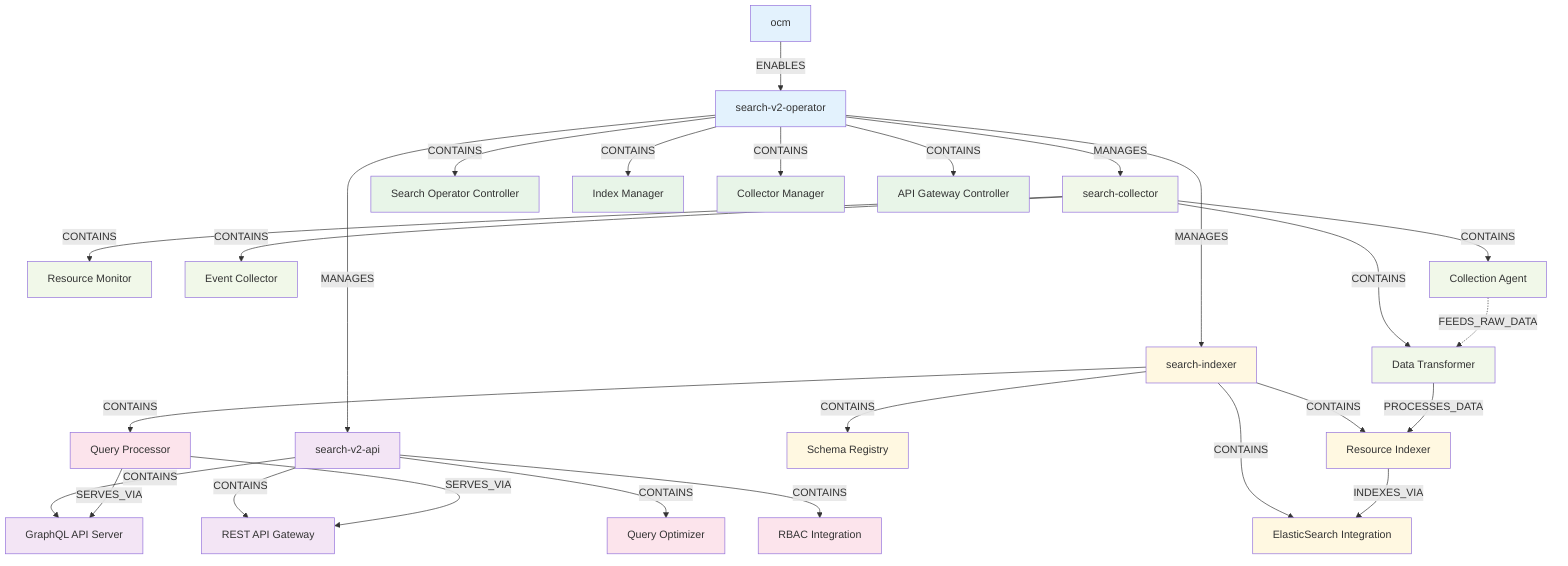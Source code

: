 graph TB
    %% RHACM Search & Discovery - Enhanced Internal Architecture
    
    %% Foundation Components
    OCM[ocm]
    
    %% Search Infrastructure (Real Components)
    SEARCH_V2_OPERATOR[search-v2-operator]
    SEARCH_V2_API[search-v2-api]
    SEARCH_INDEXER[search-indexer]
    SEARCH_COLLECTOR[search-collector]
    
    %% Search V2 Operator Internal Components
    SEARCH_OPERATOR_CTRL[Search Operator Controller]
    INDEX_MANAGER[Index Manager]
    COLLECTOR_MANAGER[Collector Manager]
    API_GATEWAY_CTRL[API Gateway Controller]
    
    %% Search Indexer Internal Components
    RESOURCE_INDEXER[Resource Indexer]
    SCHEMA_REGISTRY[Schema Registry]
    ELASTICSEARCH_INTEGRATION[ElasticSearch Integration]
    QUERY_PROCESSOR[Query Processor]
    
    %% Search Collector Internal Components
    RESOURCE_MONITOR[Resource Monitor]
    EVENT_COLLECTOR[Event Collector]
    DATA_TRANSFORMER[Data Transformer]
    COLLECTION_AGENT[Collection Agent]
    
    %% Search API Internal Components
    GRAPHQL_API_SERVER[GraphQL API Server]
    REST_API_GATEWAY[REST API Gateway]
    QUERY_OPTIMIZER[Query Optimizer]
    RBAC_INTEGRATION[RBAC Integration]
    
    %% OCM Connection (Search as addon/operator enabled by OCM)
    OCM -->|ENABLES| SEARCH_V2_OPERATOR
    
    %% Search V2 Operator Internal Architecture
    SEARCH_V2_OPERATOR -->|CONTAINS| SEARCH_OPERATOR_CTRL
    SEARCH_V2_OPERATOR -->|CONTAINS| INDEX_MANAGER
    SEARCH_V2_OPERATOR -->|CONTAINS| COLLECTOR_MANAGER
    SEARCH_V2_OPERATOR -->|CONTAINS| API_GATEWAY_CTRL
    
    %% Search Infrastructure Management
    SEARCH_V2_OPERATOR -->|MANAGES| SEARCH_V2_API
    SEARCH_V2_OPERATOR -->|MANAGES| SEARCH_INDEXER
    SEARCH_V2_OPERATOR -->|MANAGES| SEARCH_COLLECTOR
    
    %% Search Indexer Internal Architecture
    SEARCH_INDEXER -->|CONTAINS| RESOURCE_INDEXER
    SEARCH_INDEXER -->|CONTAINS| SCHEMA_REGISTRY
    SEARCH_INDEXER -->|CONTAINS| ELASTICSEARCH_INTEGRATION
    SEARCH_INDEXER -->|CONTAINS| QUERY_PROCESSOR
    
    %% Search Collector Internal Architecture
    SEARCH_COLLECTOR -->|CONTAINS| RESOURCE_MONITOR
    SEARCH_COLLECTOR -->|CONTAINS| EVENT_COLLECTOR
    SEARCH_COLLECTOR -->|CONTAINS| DATA_TRANSFORMER
    SEARCH_COLLECTOR -->|CONTAINS| COLLECTION_AGENT
    
    %% Search API Internal Architecture
    SEARCH_V2_API -->|CONTAINS| GRAPHQL_API_SERVER
    SEARCH_V2_API -->|CONTAINS| REST_API_GATEWAY
    SEARCH_V2_API -->|CONTAINS| QUERY_OPTIMIZER
    SEARCH_V2_API -->|CONTAINS| RBAC_INTEGRATION
    
    %% Data Flow with Internal Components
    COLLECTION_AGENT -.->|FEEDS_RAW_DATA| DATA_TRANSFORMER
    DATA_TRANSFORMER -->|PROCESSES_DATA| RESOURCE_INDEXER
    RESOURCE_INDEXER -->|INDEXES_VIA| ELASTICSEARCH_INTEGRATION
    QUERY_PROCESSOR -->|SERVES_VIA| GRAPHQL_API_SERVER
    QUERY_PROCESSOR -->|SERVES_VIA| REST_API_GATEWAY
    
    %% Cross-cluster data collection (conceptual spoke clusters)
    %% Note: Actual spoke cluster resources are managed through foundation
    
    %% Styling
    classDef operator fill:#e3f2fd
    classDef collection fill:#f1f8e9
    classDef index fill:#fff8e1
    classDef query fill:#fce4ec
    classDef api fill:#f3e5f5
    classDef spoke fill:#e8eaf6
    classDef resources fill:#e0f2f1
    classDef security fill:#fff3e0
    classDef analytics fill:#fafafa
    classDef sync fill:#f9fbe7
    classDef filters fill:#e1f5fe
    classDef internal fill:#e8f5e8
    
    class OCM operator
    class SEARCH_V2_OPERATOR operator
    class SEARCH_COLLECTOR,RESOURCE_MONITOR,EVENT_COLLECTOR,DATA_TRANSFORMER,COLLECTION_AGENT collection
    class SEARCH_INDEXER,RESOURCE_INDEXER,ELASTICSEARCH_INTEGRATION,SCHEMA_REGISTRY index
    class QUERY_PROCESSOR,QUERY_OPTIMIZER,RBAC_INTEGRATION query
    class SEARCH_V2_API,GRAPHQL_API_SERVER,REST_API_GATEWAY api
    class SEARCH_OPERATOR_CTRL,INDEX_MANAGER,COLLECTOR_MANAGER,API_GATEWAY_CTRL internal